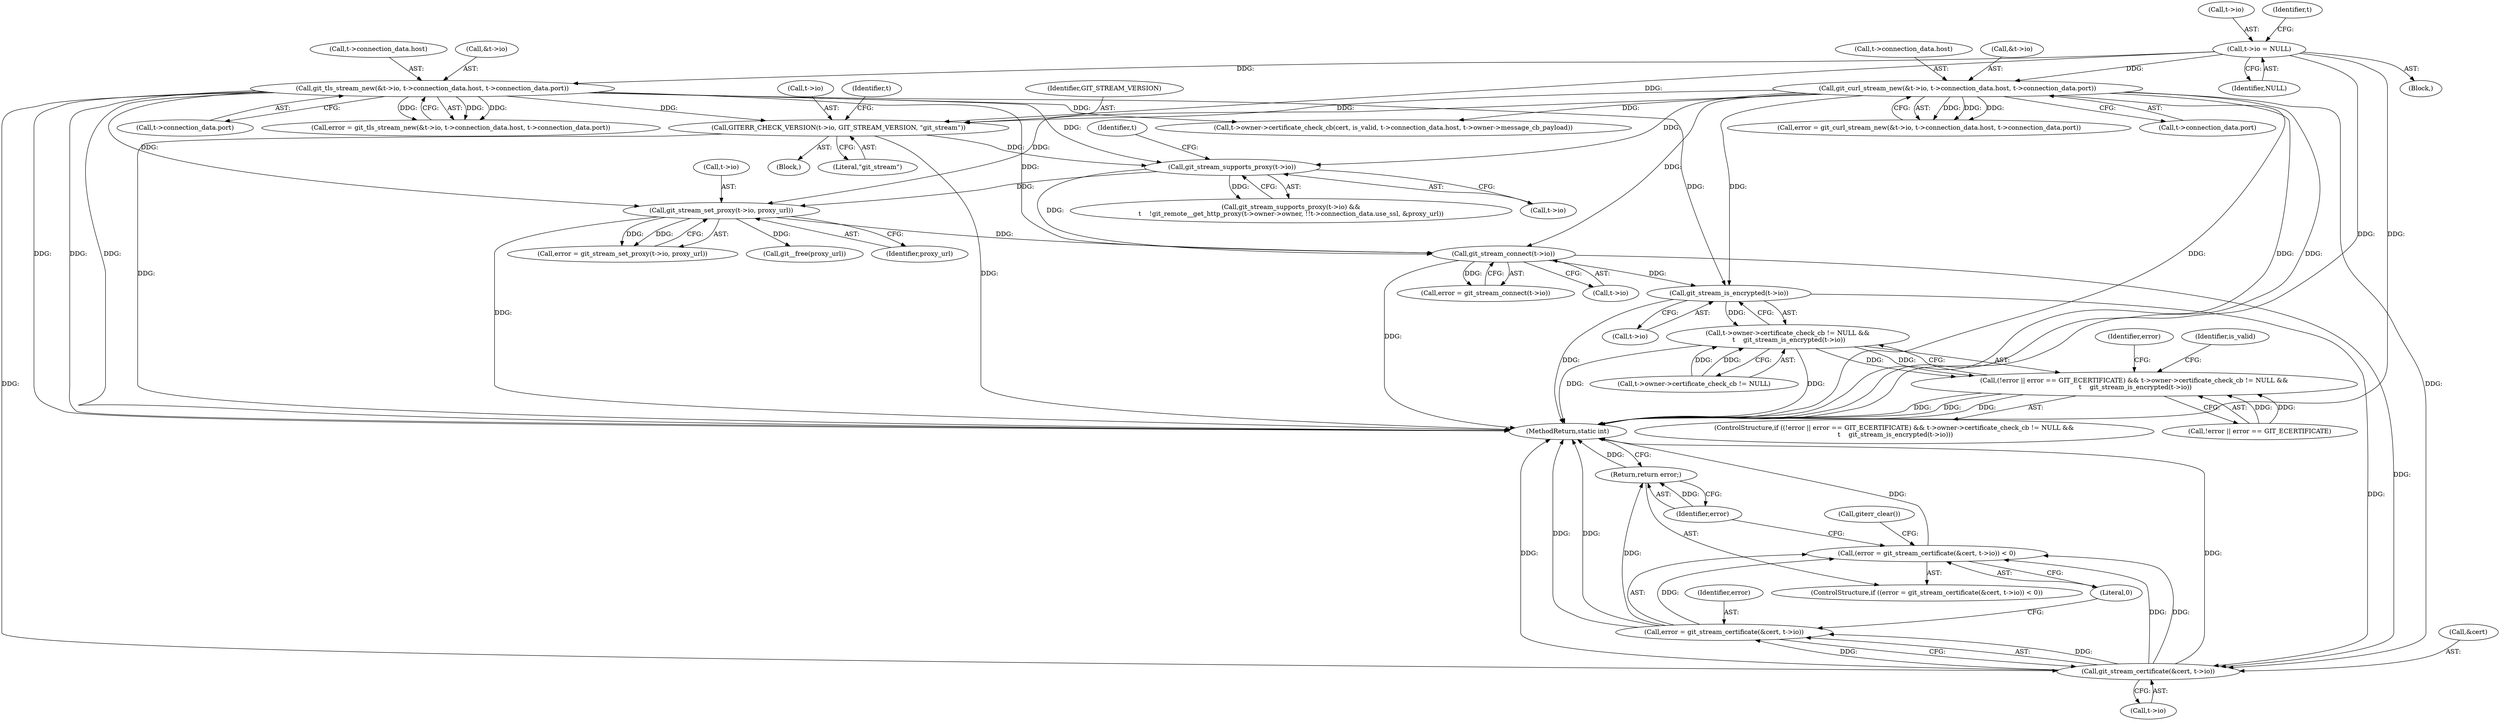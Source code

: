digraph "0_libgit2_b5c6a1b407b7f8b952bded2789593b68b1876211@API" {
"1000259" [label="(Call,git_stream_is_encrypted(t->io))"];
"1000239" [label="(Call,git_stream_connect(t->io))"];
"1000224" [label="(Call,git_stream_set_proxy(t->io, proxy_url))"];
"1000153" [label="(Call,git_tls_stream_new(&t->io, t->connection_data.host, t->connection_data.port))"];
"1000134" [label="(Call,t->io = NULL)"];
"1000172" [label="(Call,git_curl_stream_new(&t->io, t->connection_data.host, t->connection_data.port))"];
"1000201" [label="(Call,git_stream_supports_proxy(t->io))"];
"1000193" [label="(Call,GITERR_CHECK_VERSION(t->io, GIT_STREAM_VERSION, \"git_stream\"))"];
"1000251" [label="(Call,t->owner->certificate_check_cb != NULL &&\n \t    git_stream_is_encrypted(t->io))"];
"1000244" [label="(Call,(!error || error == GIT_ECERTIFICATE) && t->owner->certificate_check_cb != NULL &&\n \t    git_stream_is_encrypted(t->io))"];
"1000275" [label="(Call,git_stream_certificate(&cert, t->io))"];
"1000272" [label="(Call,(error = git_stream_certificate(&cert, t->io)) < 0)"];
"1000273" [label="(Call,error = git_stream_certificate(&cert, t->io))"];
"1000282" [label="(Return,return error;)"];
"1000222" [label="(Call,error = git_stream_set_proxy(t->io, proxy_url))"];
"1000281" [label="(Literal,0)"];
"1000200" [label="(Call,git_stream_supports_proxy(t->io) &&\n\t    !git_remote__get_http_proxy(t->owner->owner, !!t->connection_data.use_ssl, &proxy_url))"];
"1000283" [label="(Identifier,error)"];
"1000194" [label="(Call,t->io)"];
"1000278" [label="(Call,t->io)"];
"1000259" [label="(Call,git_stream_is_encrypted(t->io))"];
"1000271" [label="(ControlStructure,if ((error = git_stream_certificate(&cert, t->io)) < 0))"];
"1000153" [label="(Call,git_tls_stream_new(&t->io, t->connection_data.host, t->connection_data.port))"];
"1000135" [label="(Call,t->io)"];
"1000245" [label="(Call,!error || error == GIT_ECERTIFICATE)"];
"1000177" [label="(Call,t->connection_data.host)"];
"1000229" [label="(Call,git__free(proxy_url))"];
"1000163" [label="(Call,t->connection_data.port)"];
"1000198" [label="(Literal,\"git_stream\")"];
"1000154" [label="(Call,&t->io)"];
"1000170" [label="(Call,error = git_curl_stream_new(&t->io, t->connection_data.host, t->connection_data.port))"];
"1000158" [label="(Call,t->connection_data.host)"];
"1000134" [label="(Call,t->io = NULL)"];
"1000138" [label="(Identifier,NULL)"];
"1000243" [label="(ControlStructure,if ((!error || error == GIT_ECERTIFICATE) && t->owner->certificate_check_cb != NULL &&\n \t    git_stream_is_encrypted(t->io)))"];
"1000201" [label="(Call,git_stream_supports_proxy(t->io))"];
"1000240" [label="(Call,t->io)"];
"1000224" [label="(Call,git_stream_set_proxy(t->io, proxy_url))"];
"1000239" [label="(Call,git_stream_connect(t->io))"];
"1000151" [label="(Call,error = git_tls_stream_new(&t->io, t->connection_data.host, t->connection_data.port))"];
"1000287" [label="(Call,t->owner->certificate_check_cb(cert, is_valid, t->connection_data.host, t->owner->message_cb_payload))"];
"1000244" [label="(Call,(!error || error == GIT_ECERTIFICATE) && t->owner->certificate_check_cb != NULL &&\n \t    git_stream_is_encrypted(t->io))"];
"1000326" [label="(MethodReturn,static int)"];
"1000237" [label="(Call,error = git_stream_connect(t->io))"];
"1000272" [label="(Call,(error = git_stream_certificate(&cert, t->io)) < 0)"];
"1000282" [label="(Return,return error;)"];
"1000276" [label="(Call,&cert)"];
"1000202" [label="(Call,t->io)"];
"1000315" [label="(Identifier,error)"];
"1000209" [label="(Identifier,t)"];
"1000260" [label="(Call,t->io)"];
"1000197" [label="(Identifier,GIT_STREAM_VERSION)"];
"1000125" [label="(Block,)"];
"1000273" [label="(Call,error = git_stream_certificate(&cert, t->io))"];
"1000193" [label="(Call,GITERR_CHECK_VERSION(t->io, GIT_STREAM_VERSION, \"git_stream\"))"];
"1000173" [label="(Call,&t->io)"];
"1000102" [label="(Block,)"];
"1000182" [label="(Call,t->connection_data.port)"];
"1000172" [label="(Call,git_curl_stream_new(&t->io, t->connection_data.host, t->connection_data.port))"];
"1000284" [label="(Call,giterr_clear())"];
"1000275" [label="(Call,git_stream_certificate(&cert, t->io))"];
"1000267" [label="(Identifier,is_valid)"];
"1000203" [label="(Identifier,t)"];
"1000274" [label="(Identifier,error)"];
"1000251" [label="(Call,t->owner->certificate_check_cb != NULL &&\n \t    git_stream_is_encrypted(t->io))"];
"1000252" [label="(Call,t->owner->certificate_check_cb != NULL)"];
"1000225" [label="(Call,t->io)"];
"1000141" [label="(Identifier,t)"];
"1000228" [label="(Identifier,proxy_url)"];
"1000259" -> "1000251"  [label="AST: "];
"1000259" -> "1000260"  [label="CFG: "];
"1000260" -> "1000259"  [label="AST: "];
"1000251" -> "1000259"  [label="CFG: "];
"1000259" -> "1000326"  [label="DDG: "];
"1000259" -> "1000251"  [label="DDG: "];
"1000239" -> "1000259"  [label="DDG: "];
"1000153" -> "1000259"  [label="DDG: "];
"1000172" -> "1000259"  [label="DDG: "];
"1000259" -> "1000275"  [label="DDG: "];
"1000239" -> "1000237"  [label="AST: "];
"1000239" -> "1000240"  [label="CFG: "];
"1000240" -> "1000239"  [label="AST: "];
"1000237" -> "1000239"  [label="CFG: "];
"1000239" -> "1000326"  [label="DDG: "];
"1000239" -> "1000237"  [label="DDG: "];
"1000224" -> "1000239"  [label="DDG: "];
"1000153" -> "1000239"  [label="DDG: "];
"1000172" -> "1000239"  [label="DDG: "];
"1000201" -> "1000239"  [label="DDG: "];
"1000239" -> "1000275"  [label="DDG: "];
"1000224" -> "1000222"  [label="AST: "];
"1000224" -> "1000228"  [label="CFG: "];
"1000225" -> "1000224"  [label="AST: "];
"1000228" -> "1000224"  [label="AST: "];
"1000222" -> "1000224"  [label="CFG: "];
"1000224" -> "1000326"  [label="DDG: "];
"1000224" -> "1000222"  [label="DDG: "];
"1000224" -> "1000222"  [label="DDG: "];
"1000153" -> "1000224"  [label="DDG: "];
"1000172" -> "1000224"  [label="DDG: "];
"1000201" -> "1000224"  [label="DDG: "];
"1000224" -> "1000229"  [label="DDG: "];
"1000153" -> "1000151"  [label="AST: "];
"1000153" -> "1000163"  [label="CFG: "];
"1000154" -> "1000153"  [label="AST: "];
"1000158" -> "1000153"  [label="AST: "];
"1000163" -> "1000153"  [label="AST: "];
"1000151" -> "1000153"  [label="CFG: "];
"1000153" -> "1000326"  [label="DDG: "];
"1000153" -> "1000326"  [label="DDG: "];
"1000153" -> "1000326"  [label="DDG: "];
"1000153" -> "1000151"  [label="DDG: "];
"1000153" -> "1000151"  [label="DDG: "];
"1000153" -> "1000151"  [label="DDG: "];
"1000134" -> "1000153"  [label="DDG: "];
"1000153" -> "1000193"  [label="DDG: "];
"1000153" -> "1000201"  [label="DDG: "];
"1000153" -> "1000275"  [label="DDG: "];
"1000153" -> "1000287"  [label="DDG: "];
"1000134" -> "1000125"  [label="AST: "];
"1000134" -> "1000138"  [label="CFG: "];
"1000135" -> "1000134"  [label="AST: "];
"1000138" -> "1000134"  [label="AST: "];
"1000141" -> "1000134"  [label="CFG: "];
"1000134" -> "1000326"  [label="DDG: "];
"1000134" -> "1000326"  [label="DDG: "];
"1000134" -> "1000172"  [label="DDG: "];
"1000134" -> "1000193"  [label="DDG: "];
"1000172" -> "1000170"  [label="AST: "];
"1000172" -> "1000182"  [label="CFG: "];
"1000173" -> "1000172"  [label="AST: "];
"1000177" -> "1000172"  [label="AST: "];
"1000182" -> "1000172"  [label="AST: "];
"1000170" -> "1000172"  [label="CFG: "];
"1000172" -> "1000326"  [label="DDG: "];
"1000172" -> "1000326"  [label="DDG: "];
"1000172" -> "1000326"  [label="DDG: "];
"1000172" -> "1000170"  [label="DDG: "];
"1000172" -> "1000170"  [label="DDG: "];
"1000172" -> "1000170"  [label="DDG: "];
"1000172" -> "1000193"  [label="DDG: "];
"1000172" -> "1000201"  [label="DDG: "];
"1000172" -> "1000275"  [label="DDG: "];
"1000172" -> "1000287"  [label="DDG: "];
"1000201" -> "1000200"  [label="AST: "];
"1000201" -> "1000202"  [label="CFG: "];
"1000202" -> "1000201"  [label="AST: "];
"1000209" -> "1000201"  [label="CFG: "];
"1000200" -> "1000201"  [label="CFG: "];
"1000201" -> "1000200"  [label="DDG: "];
"1000193" -> "1000201"  [label="DDG: "];
"1000193" -> "1000102"  [label="AST: "];
"1000193" -> "1000198"  [label="CFG: "];
"1000194" -> "1000193"  [label="AST: "];
"1000197" -> "1000193"  [label="AST: "];
"1000198" -> "1000193"  [label="AST: "];
"1000203" -> "1000193"  [label="CFG: "];
"1000193" -> "1000326"  [label="DDG: "];
"1000193" -> "1000326"  [label="DDG: "];
"1000251" -> "1000244"  [label="AST: "];
"1000251" -> "1000252"  [label="CFG: "];
"1000252" -> "1000251"  [label="AST: "];
"1000244" -> "1000251"  [label="CFG: "];
"1000251" -> "1000326"  [label="DDG: "];
"1000251" -> "1000326"  [label="DDG: "];
"1000251" -> "1000244"  [label="DDG: "];
"1000251" -> "1000244"  [label="DDG: "];
"1000252" -> "1000251"  [label="DDG: "];
"1000252" -> "1000251"  [label="DDG: "];
"1000244" -> "1000243"  [label="AST: "];
"1000244" -> "1000245"  [label="CFG: "];
"1000245" -> "1000244"  [label="AST: "];
"1000267" -> "1000244"  [label="CFG: "];
"1000315" -> "1000244"  [label="CFG: "];
"1000244" -> "1000326"  [label="DDG: "];
"1000244" -> "1000326"  [label="DDG: "];
"1000244" -> "1000326"  [label="DDG: "];
"1000245" -> "1000244"  [label="DDG: "];
"1000245" -> "1000244"  [label="DDG: "];
"1000275" -> "1000273"  [label="AST: "];
"1000275" -> "1000278"  [label="CFG: "];
"1000276" -> "1000275"  [label="AST: "];
"1000278" -> "1000275"  [label="AST: "];
"1000273" -> "1000275"  [label="CFG: "];
"1000275" -> "1000326"  [label="DDG: "];
"1000275" -> "1000326"  [label="DDG: "];
"1000275" -> "1000272"  [label="DDG: "];
"1000275" -> "1000272"  [label="DDG: "];
"1000275" -> "1000273"  [label="DDG: "];
"1000275" -> "1000273"  [label="DDG: "];
"1000272" -> "1000271"  [label="AST: "];
"1000272" -> "1000281"  [label="CFG: "];
"1000273" -> "1000272"  [label="AST: "];
"1000281" -> "1000272"  [label="AST: "];
"1000283" -> "1000272"  [label="CFG: "];
"1000284" -> "1000272"  [label="CFG: "];
"1000272" -> "1000326"  [label="DDG: "];
"1000273" -> "1000272"  [label="DDG: "];
"1000274" -> "1000273"  [label="AST: "];
"1000281" -> "1000273"  [label="CFG: "];
"1000273" -> "1000326"  [label="DDG: "];
"1000273" -> "1000326"  [label="DDG: "];
"1000273" -> "1000282"  [label="DDG: "];
"1000282" -> "1000271"  [label="AST: "];
"1000282" -> "1000283"  [label="CFG: "];
"1000283" -> "1000282"  [label="AST: "];
"1000326" -> "1000282"  [label="CFG: "];
"1000282" -> "1000326"  [label="DDG: "];
"1000283" -> "1000282"  [label="DDG: "];
}
